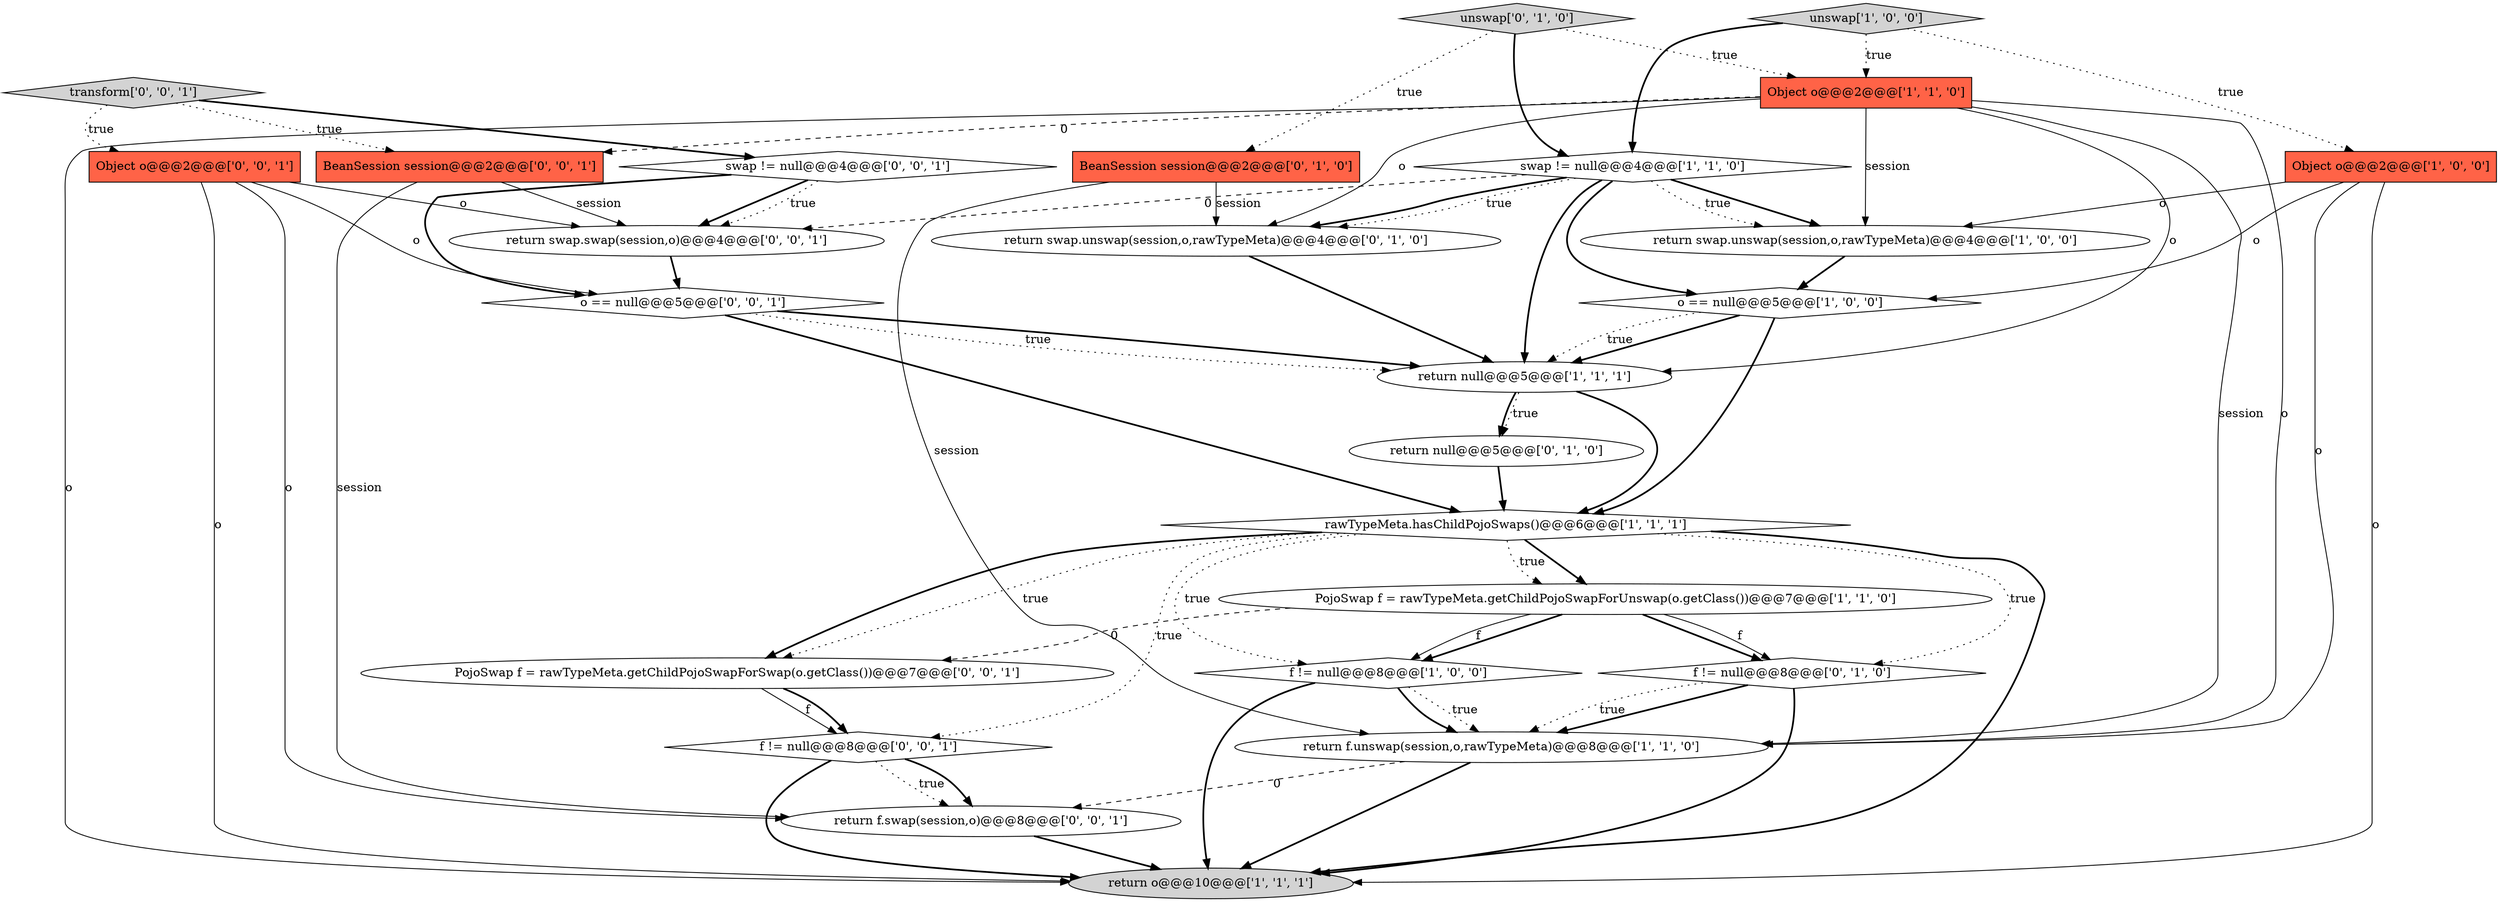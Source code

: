digraph {
8 [style = filled, label = "unswap['1', '0', '0']", fillcolor = lightgray, shape = diamond image = "AAA0AAABBB1BBB"];
12 [style = filled, label = "BeanSession session@@@2@@@['0', '1', '0']", fillcolor = tomato, shape = box image = "AAA0AAABBB2BBB"];
9 [style = filled, label = "swap != null@@@4@@@['1', '1', '0']", fillcolor = white, shape = diamond image = "AAA0AAABBB1BBB"];
5 [style = filled, label = "Object o@@@2@@@['1', '1', '0']", fillcolor = tomato, shape = box image = "AAA0AAABBB1BBB"];
1 [style = filled, label = "return o@@@10@@@['1', '1', '1']", fillcolor = lightgray, shape = ellipse image = "AAA0AAABBB1BBB"];
4 [style = filled, label = "f != null@@@8@@@['1', '0', '0']", fillcolor = white, shape = diamond image = "AAA0AAABBB1BBB"];
17 [style = filled, label = "PojoSwap f = rawTypeMeta.getChildPojoSwapForSwap(o.getClass())@@@7@@@['0', '0', '1']", fillcolor = white, shape = ellipse image = "AAA0AAABBB3BBB"];
25 [style = filled, label = "return f.swap(session,o)@@@8@@@['0', '0', '1']", fillcolor = white, shape = ellipse image = "AAA0AAABBB3BBB"];
11 [style = filled, label = "rawTypeMeta.hasChildPojoSwaps()@@@6@@@['1', '1', '1']", fillcolor = white, shape = diamond image = "AAA0AAABBB1BBB"];
13 [style = filled, label = "f != null@@@8@@@['0', '1', '0']", fillcolor = white, shape = diamond image = "AAA0AAABBB2BBB"];
2 [style = filled, label = "Object o@@@2@@@['1', '0', '0']", fillcolor = tomato, shape = box image = "AAA0AAABBB1BBB"];
22 [style = filled, label = "f != null@@@8@@@['0', '0', '1']", fillcolor = white, shape = diamond image = "AAA0AAABBB3BBB"];
23 [style = filled, label = "swap != null@@@4@@@['0', '0', '1']", fillcolor = white, shape = diamond image = "AAA0AAABBB3BBB"];
6 [style = filled, label = "o == null@@@5@@@['1', '0', '0']", fillcolor = white, shape = diamond image = "AAA0AAABBB1BBB"];
14 [style = filled, label = "unswap['0', '1', '0']", fillcolor = lightgray, shape = diamond image = "AAA0AAABBB2BBB"];
19 [style = filled, label = "transform['0', '0', '1']", fillcolor = lightgray, shape = diamond image = "AAA0AAABBB3BBB"];
20 [style = filled, label = "Object o@@@2@@@['0', '0', '1']", fillcolor = tomato, shape = box image = "AAA0AAABBB3BBB"];
10 [style = filled, label = "return null@@@5@@@['1', '1', '1']", fillcolor = white, shape = ellipse image = "AAA0AAABBB1BBB"];
18 [style = filled, label = "o == null@@@5@@@['0', '0', '1']", fillcolor = white, shape = diamond image = "AAA0AAABBB3BBB"];
24 [style = filled, label = "return swap.swap(session,o)@@@4@@@['0', '0', '1']", fillcolor = white, shape = ellipse image = "AAA0AAABBB3BBB"];
21 [style = filled, label = "BeanSession session@@@2@@@['0', '0', '1']", fillcolor = tomato, shape = box image = "AAA0AAABBB3BBB"];
3 [style = filled, label = "return swap.unswap(session,o,rawTypeMeta)@@@4@@@['1', '0', '0']", fillcolor = white, shape = ellipse image = "AAA0AAABBB1BBB"];
15 [style = filled, label = "return null@@@5@@@['0', '1', '0']", fillcolor = white, shape = ellipse image = "AAA0AAABBB2BBB"];
0 [style = filled, label = "PojoSwap f = rawTypeMeta.getChildPojoSwapForUnswap(o.getClass())@@@7@@@['1', '1', '0']", fillcolor = white, shape = ellipse image = "AAA0AAABBB1BBB"];
7 [style = filled, label = "return f.unswap(session,o,rawTypeMeta)@@@8@@@['1', '1', '0']", fillcolor = white, shape = ellipse image = "AAA0AAABBB1BBB"];
16 [style = filled, label = "return swap.unswap(session,o,rawTypeMeta)@@@4@@@['0', '1', '0']", fillcolor = white, shape = ellipse image = "AAA0AAABBB2BBB"];
19->21 [style = dotted, label="true"];
21->25 [style = solid, label="session"];
20->24 [style = solid, label="o"];
13->7 [style = bold, label=""];
0->4 [style = bold, label=""];
4->7 [style = bold, label=""];
2->7 [style = solid, label="o"];
8->9 [style = bold, label=""];
24->18 [style = bold, label=""];
14->5 [style = dotted, label="true"];
23->24 [style = bold, label=""];
20->25 [style = solid, label="o"];
4->7 [style = dotted, label="true"];
11->0 [style = bold, label=""];
6->11 [style = bold, label=""];
9->16 [style = bold, label=""];
21->24 [style = solid, label="session"];
9->3 [style = bold, label=""];
20->18 [style = solid, label="o"];
2->6 [style = solid, label="o"];
12->16 [style = solid, label="session"];
12->7 [style = solid, label="session"];
23->24 [style = dotted, label="true"];
5->7 [style = solid, label="o"];
5->3 [style = solid, label="session"];
11->0 [style = dotted, label="true"];
20->1 [style = solid, label="o"];
8->2 [style = dotted, label="true"];
10->11 [style = bold, label=""];
17->22 [style = solid, label="f"];
11->1 [style = bold, label=""];
14->9 [style = bold, label=""];
0->13 [style = bold, label=""];
11->17 [style = bold, label=""];
14->12 [style = dotted, label="true"];
11->17 [style = dotted, label="true"];
16->10 [style = bold, label=""];
19->23 [style = bold, label=""];
7->25 [style = dashed, label="0"];
4->1 [style = bold, label=""];
5->16 [style = solid, label="o"];
2->1 [style = solid, label="o"];
19->20 [style = dotted, label="true"];
9->6 [style = bold, label=""];
3->6 [style = bold, label=""];
6->10 [style = bold, label=""];
25->1 [style = bold, label=""];
22->25 [style = dotted, label="true"];
6->10 [style = dotted, label="true"];
15->11 [style = bold, label=""];
22->25 [style = bold, label=""];
0->13 [style = solid, label="f"];
18->10 [style = bold, label=""];
5->21 [style = dashed, label="0"];
0->17 [style = dashed, label="0"];
5->10 [style = solid, label="o"];
9->16 [style = dotted, label="true"];
8->5 [style = dotted, label="true"];
5->1 [style = solid, label="o"];
18->10 [style = dotted, label="true"];
11->4 [style = dotted, label="true"];
13->1 [style = bold, label=""];
23->18 [style = bold, label=""];
9->3 [style = dotted, label="true"];
10->15 [style = bold, label=""];
17->22 [style = bold, label=""];
7->1 [style = bold, label=""];
10->15 [style = dotted, label="true"];
11->13 [style = dotted, label="true"];
5->7 [style = solid, label="session"];
0->4 [style = solid, label="f"];
11->22 [style = dotted, label="true"];
22->1 [style = bold, label=""];
9->24 [style = dashed, label="0"];
13->7 [style = dotted, label="true"];
2->3 [style = solid, label="o"];
18->11 [style = bold, label=""];
9->10 [style = bold, label=""];
}
